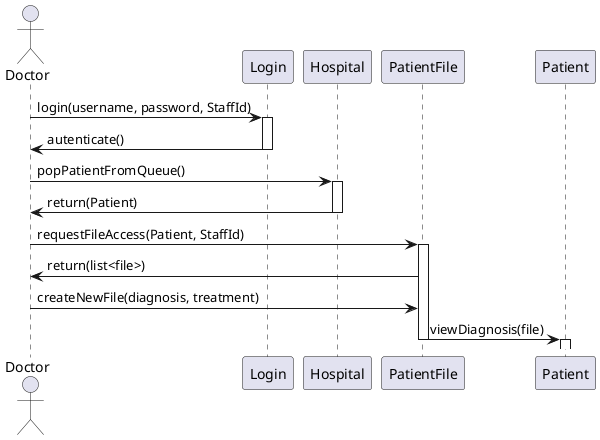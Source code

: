 ' Doctor Prescribes Medication for Patient
@startuml
actor Doctor
participant Doctor
participant Login
participant Hospital
participant PatientFile
participant Patient

Doctor -> Login: login(username, password, StaffId)
activate Login
Login -> Doctor: autenticate()
deactivate Login

Doctor -> Hospital: popPatientFromQueue()
activate Hospital
Hospital -> Doctor: return(Patient)
deactivate Hospital

Doctor -> PatientFile: requestFileAccess(Patient, StaffId)
activate PatientFile

PatientFile -> Doctor: return(list<file>)
Doctor -> PatientFile: createNewFile(diagnosis, treatment)
PatientFile -> Patient: viewDiagnosis(file)
deactivate PatientFile
activate Patient
deactivate Patient


@enduml


